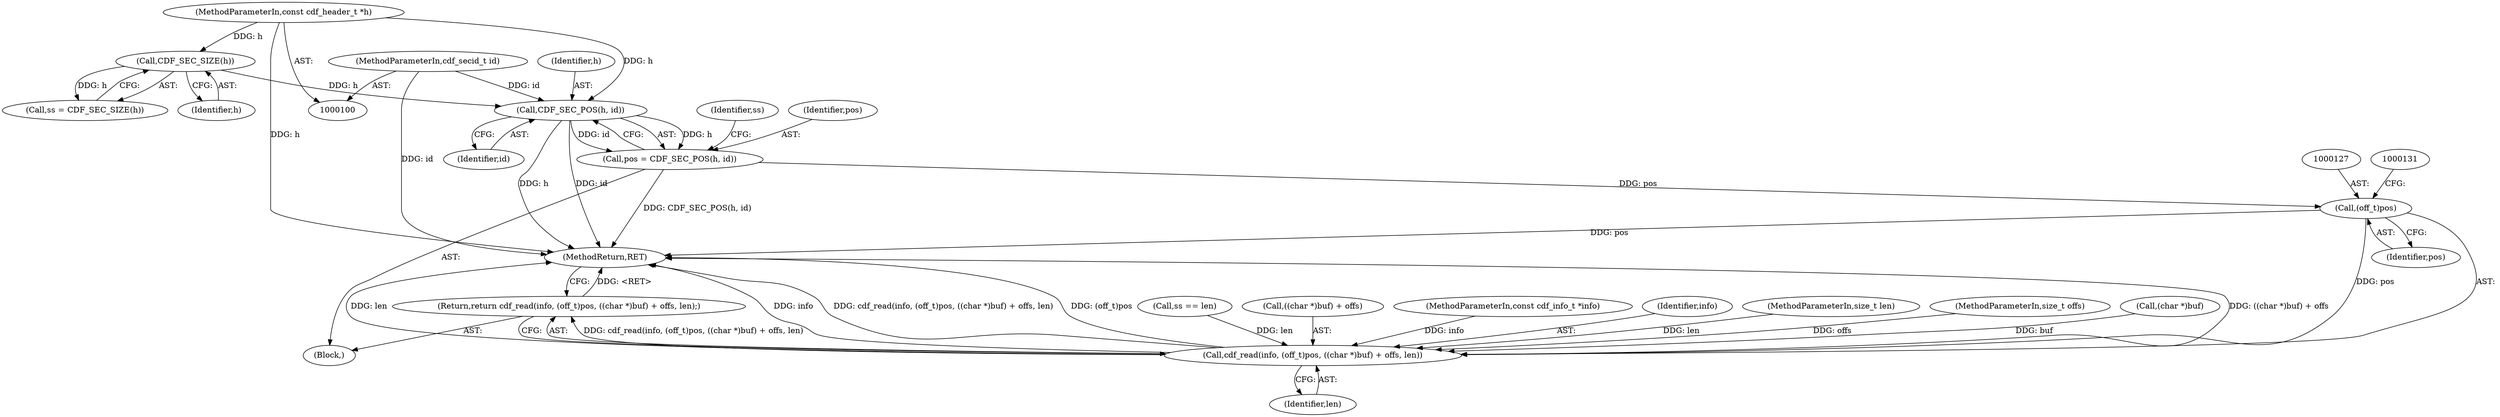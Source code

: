 digraph "0_file_1859fdb4e67c49c463c4e0078054335cd46ba295_0@pointer" {
"1000116" [label="(Call,CDF_SEC_POS(h, id))"];
"1000111" [label="(Call,CDF_SEC_SIZE(h))"];
"1000105" [label="(MethodParameterIn,const cdf_header_t *h)"];
"1000106" [label="(MethodParameterIn,cdf_secid_t id)"];
"1000114" [label="(Call,pos = CDF_SEC_POS(h, id))"];
"1000126" [label="(Call,(off_t)pos)"];
"1000124" [label="(Call,cdf_read(info, (off_t)pos, ((char *)buf) + offs, len))"];
"1000123" [label="(Return,return cdf_read(info, (off_t)pos, ((char *)buf) + offs, len);)"];
"1000120" [label="(Call,ss == len)"];
"1000109" [label="(Call,ss = CDF_SEC_SIZE(h))"];
"1000124" [label="(Call,cdf_read(info, (off_t)pos, ((char *)buf) + offs, len))"];
"1000121" [label="(Identifier,ss)"];
"1000126" [label="(Call,(off_t)pos)"];
"1000129" [label="(Call,((char *)buf) + offs)"];
"1000101" [label="(MethodParameterIn,const cdf_info_t *info)"];
"1000118" [label="(Identifier,id)"];
"1000112" [label="(Identifier,h)"];
"1000105" [label="(MethodParameterIn,const cdf_header_t *h)"];
"1000125" [label="(Identifier,info)"];
"1000114" [label="(Call,pos = CDF_SEC_POS(h, id))"];
"1000107" [label="(Block,)"];
"1000115" [label="(Identifier,pos)"];
"1000104" [label="(MethodParameterIn,size_t len)"];
"1000106" [label="(MethodParameterIn,cdf_secid_t id)"];
"1000128" [label="(Identifier,pos)"];
"1000123" [label="(Return,return cdf_read(info, (off_t)pos, ((char *)buf) + offs, len);)"];
"1000116" [label="(Call,CDF_SEC_POS(h, id))"];
"1000111" [label="(Call,CDF_SEC_SIZE(h))"];
"1000134" [label="(Identifier,len)"];
"1000103" [label="(MethodParameterIn,size_t offs)"];
"1000135" [label="(MethodReturn,RET)"];
"1000117" [label="(Identifier,h)"];
"1000130" [label="(Call,(char *)buf)"];
"1000116" -> "1000114"  [label="AST: "];
"1000116" -> "1000118"  [label="CFG: "];
"1000117" -> "1000116"  [label="AST: "];
"1000118" -> "1000116"  [label="AST: "];
"1000114" -> "1000116"  [label="CFG: "];
"1000116" -> "1000135"  [label="DDG: h"];
"1000116" -> "1000135"  [label="DDG: id"];
"1000116" -> "1000114"  [label="DDG: h"];
"1000116" -> "1000114"  [label="DDG: id"];
"1000111" -> "1000116"  [label="DDG: h"];
"1000105" -> "1000116"  [label="DDG: h"];
"1000106" -> "1000116"  [label="DDG: id"];
"1000111" -> "1000109"  [label="AST: "];
"1000111" -> "1000112"  [label="CFG: "];
"1000112" -> "1000111"  [label="AST: "];
"1000109" -> "1000111"  [label="CFG: "];
"1000111" -> "1000109"  [label="DDG: h"];
"1000105" -> "1000111"  [label="DDG: h"];
"1000105" -> "1000100"  [label="AST: "];
"1000105" -> "1000135"  [label="DDG: h"];
"1000106" -> "1000100"  [label="AST: "];
"1000106" -> "1000135"  [label="DDG: id"];
"1000114" -> "1000107"  [label="AST: "];
"1000115" -> "1000114"  [label="AST: "];
"1000121" -> "1000114"  [label="CFG: "];
"1000114" -> "1000135"  [label="DDG: CDF_SEC_POS(h, id)"];
"1000114" -> "1000126"  [label="DDG: pos"];
"1000126" -> "1000124"  [label="AST: "];
"1000126" -> "1000128"  [label="CFG: "];
"1000127" -> "1000126"  [label="AST: "];
"1000128" -> "1000126"  [label="AST: "];
"1000131" -> "1000126"  [label="CFG: "];
"1000126" -> "1000135"  [label="DDG: pos"];
"1000126" -> "1000124"  [label="DDG: pos"];
"1000124" -> "1000123"  [label="AST: "];
"1000124" -> "1000134"  [label="CFG: "];
"1000125" -> "1000124"  [label="AST: "];
"1000129" -> "1000124"  [label="AST: "];
"1000134" -> "1000124"  [label="AST: "];
"1000123" -> "1000124"  [label="CFG: "];
"1000124" -> "1000135"  [label="DDG: info"];
"1000124" -> "1000135"  [label="DDG: cdf_read(info, (off_t)pos, ((char *)buf) + offs, len)"];
"1000124" -> "1000135"  [label="DDG: (off_t)pos"];
"1000124" -> "1000135"  [label="DDG: ((char *)buf) + offs"];
"1000124" -> "1000135"  [label="DDG: len"];
"1000124" -> "1000123"  [label="DDG: cdf_read(info, (off_t)pos, ((char *)buf) + offs, len)"];
"1000101" -> "1000124"  [label="DDG: info"];
"1000130" -> "1000124"  [label="DDG: buf"];
"1000103" -> "1000124"  [label="DDG: offs"];
"1000120" -> "1000124"  [label="DDG: len"];
"1000104" -> "1000124"  [label="DDG: len"];
"1000123" -> "1000107"  [label="AST: "];
"1000135" -> "1000123"  [label="CFG: "];
"1000123" -> "1000135"  [label="DDG: <RET>"];
}
